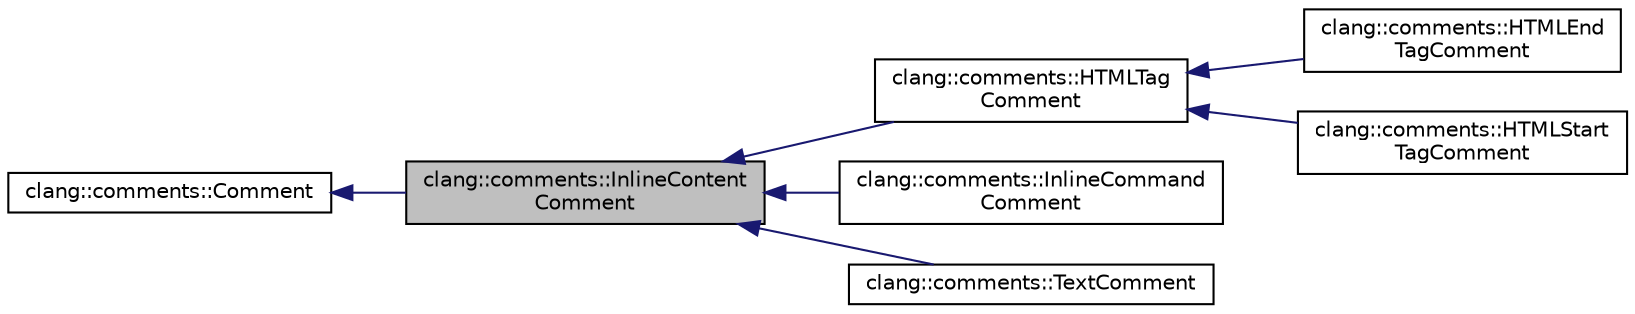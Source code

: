 digraph "clang::comments::InlineContentComment"
{
 // LATEX_PDF_SIZE
  bgcolor="transparent";
  edge [fontname="Helvetica",fontsize="10",labelfontname="Helvetica",labelfontsize="10"];
  node [fontname="Helvetica",fontsize="10",shape=record];
  rankdir="LR";
  Node1 [label="clang::comments::InlineContent\lComment",height=0.2,width=0.4,color="black", fillcolor="grey75", style="filled", fontcolor="black",tooltip="Inline content (contained within a block)."];
  Node2 -> Node1 [dir="back",color="midnightblue",fontsize="10",style="solid",fontname="Helvetica"];
  Node2 [label="clang::comments::Comment",height=0.2,width=0.4,color="black",URL="$classclang_1_1comments_1_1Comment.html",tooltip="Any part of the comment."];
  Node1 -> Node3 [dir="back",color="midnightblue",fontsize="10",style="solid",fontname="Helvetica"];
  Node3 [label="clang::comments::HTMLTag\lComment",height=0.2,width=0.4,color="black",URL="$classclang_1_1comments_1_1HTMLTagComment.html",tooltip="Abstract class for opening and closing HTML tags."];
  Node3 -> Node4 [dir="back",color="midnightblue",fontsize="10",style="solid",fontname="Helvetica"];
  Node4 [label="clang::comments::HTMLEnd\lTagComment",height=0.2,width=0.4,color="black",URL="$classclang_1_1comments_1_1HTMLEndTagComment.html",tooltip="A closing HTML tag."];
  Node3 -> Node5 [dir="back",color="midnightblue",fontsize="10",style="solid",fontname="Helvetica"];
  Node5 [label="clang::comments::HTMLStart\lTagComment",height=0.2,width=0.4,color="black",URL="$classclang_1_1comments_1_1HTMLStartTagComment.html",tooltip="An opening HTML tag with attributes."];
  Node1 -> Node6 [dir="back",color="midnightblue",fontsize="10",style="solid",fontname="Helvetica"];
  Node6 [label="clang::comments::InlineCommand\lComment",height=0.2,width=0.4,color="black",URL="$classclang_1_1comments_1_1InlineCommandComment.html",tooltip="A command with word-like arguments that is considered inline content."];
  Node1 -> Node7 [dir="back",color="midnightblue",fontsize="10",style="solid",fontname="Helvetica"];
  Node7 [label="clang::comments::TextComment",height=0.2,width=0.4,color="black",URL="$classclang_1_1comments_1_1TextComment.html",tooltip="Plain text."];
}
